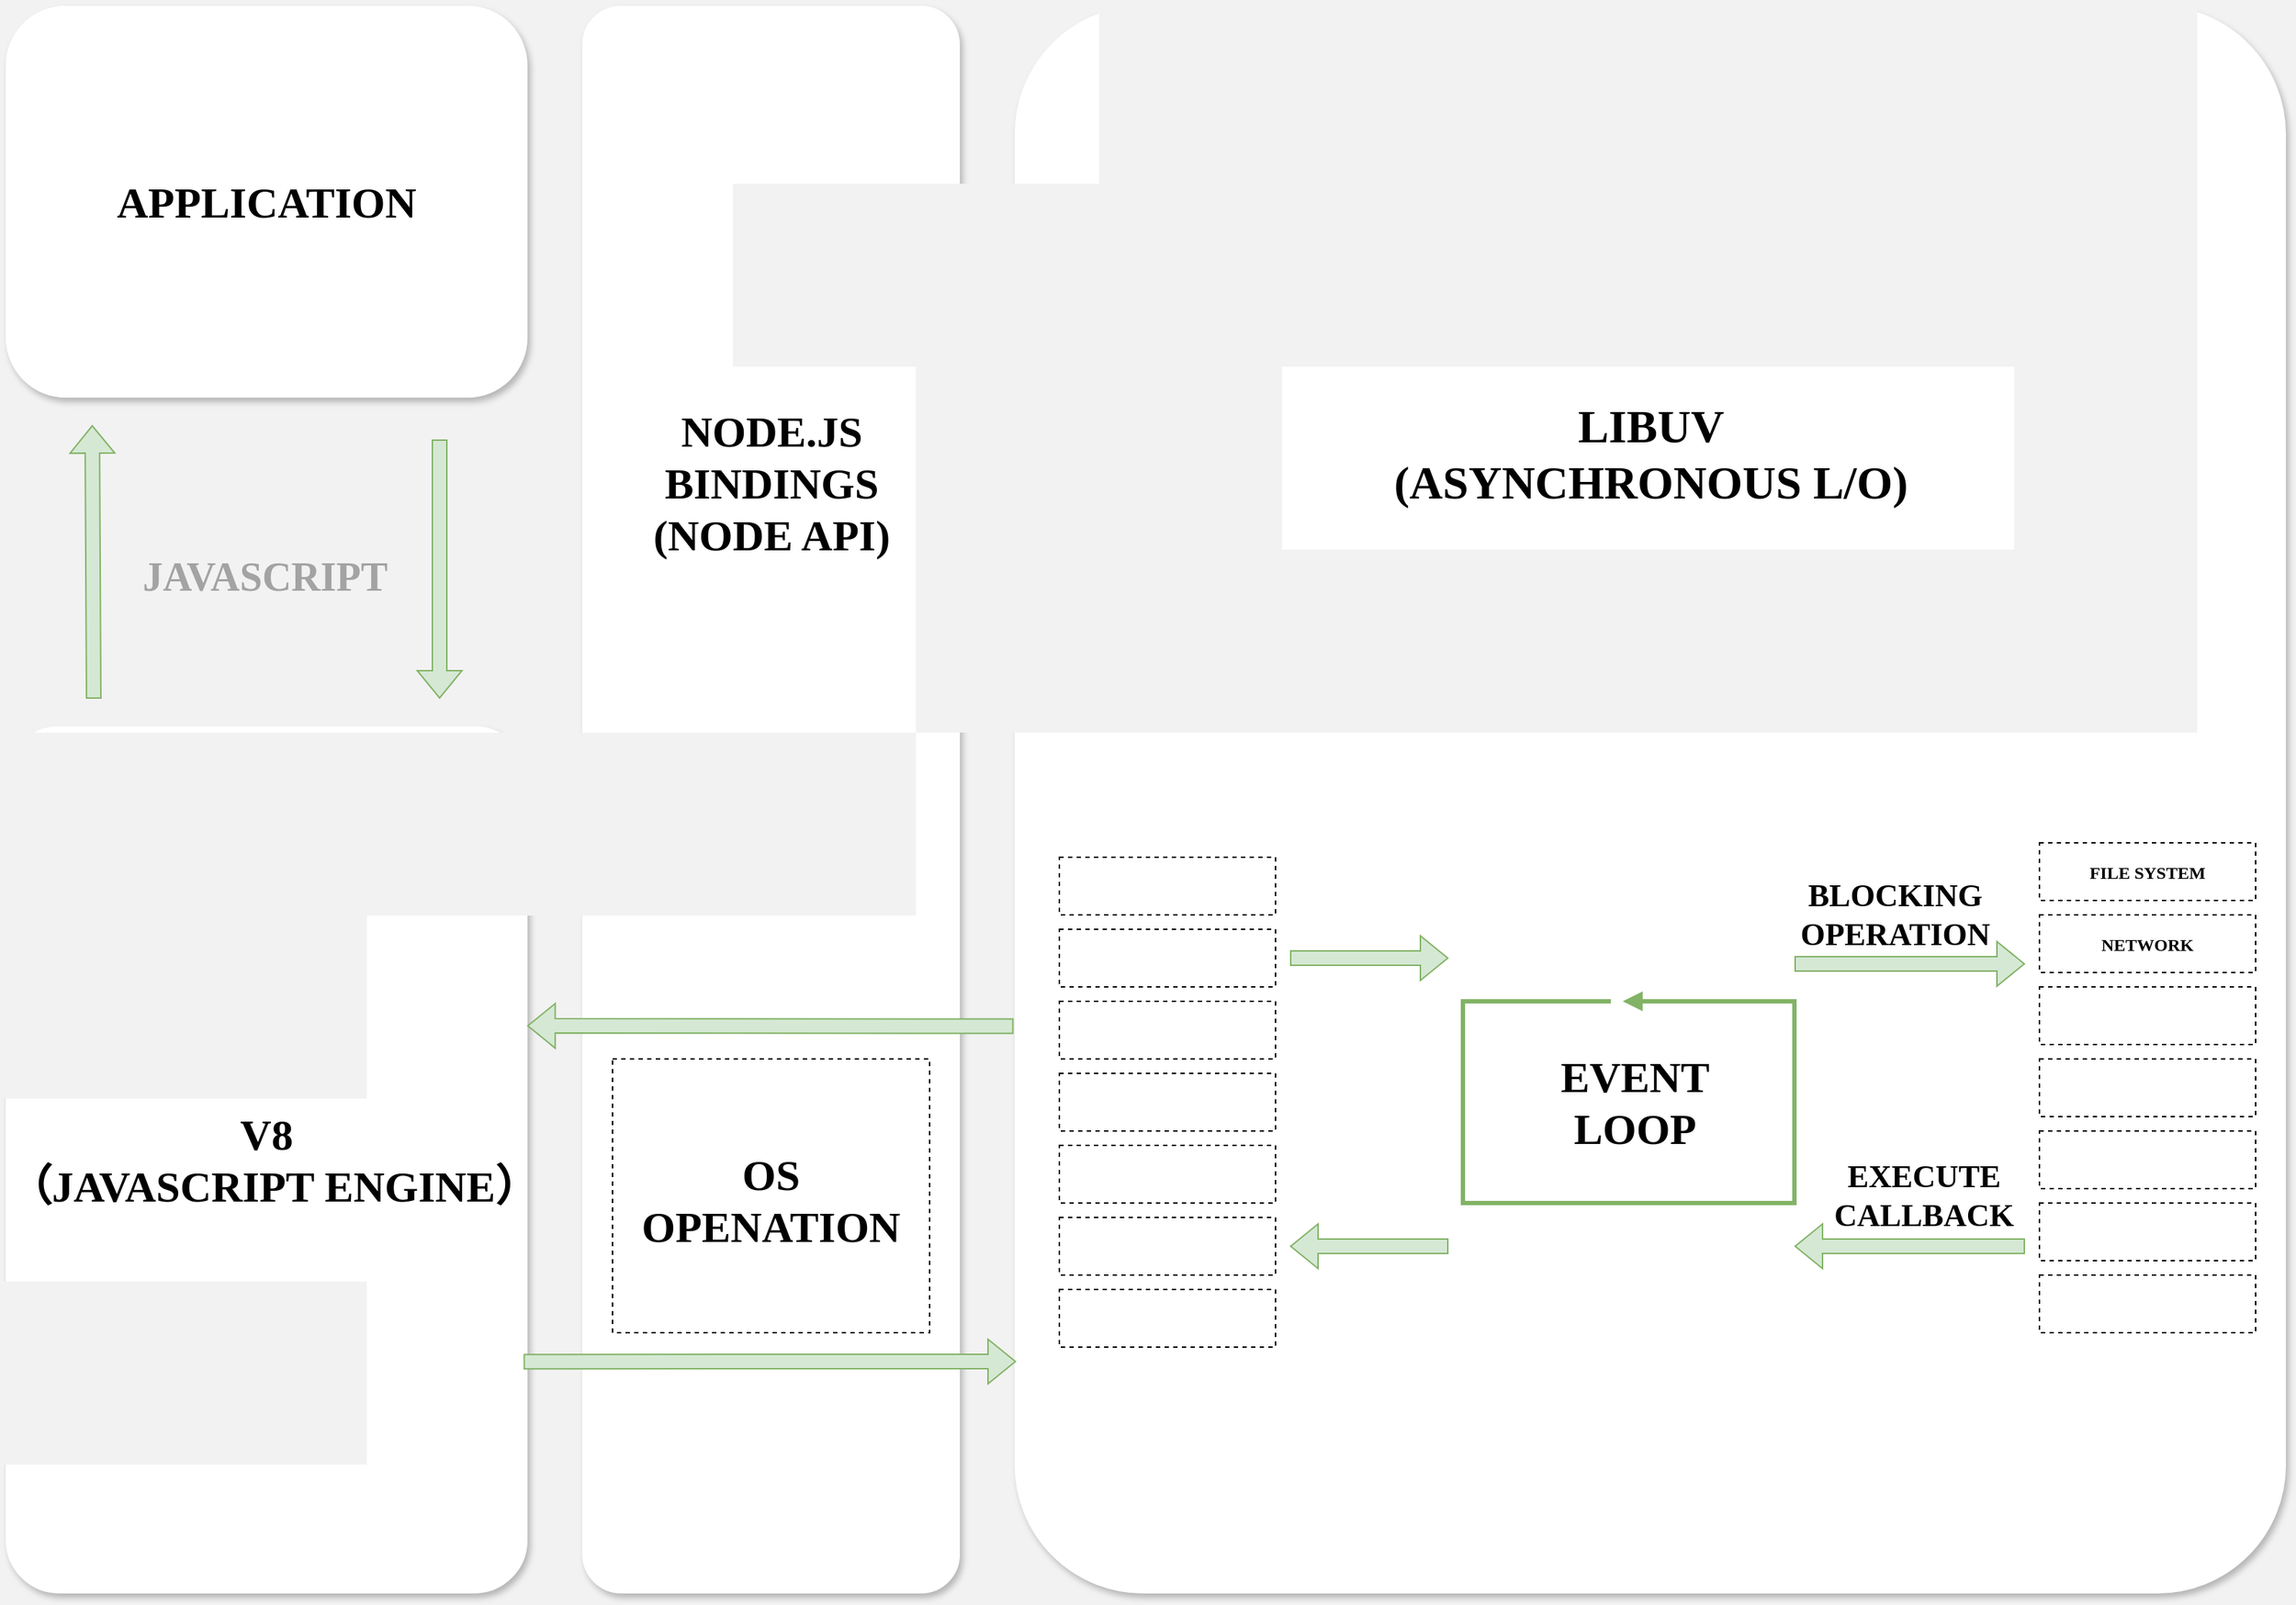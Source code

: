 <mxfile version="24.7.13">
  <diagram name="第 1 页" id="Js2gKHvIyTyq0PtMAdm4">
    <mxGraphModel dx="637" dy="332" grid="1" gridSize="10" guides="1" tooltips="1" connect="1" arrows="1" fold="1" page="1" pageScale="1" pageWidth="1654" pageHeight="1169" background="#F2F2F2" math="0" shadow="0">
      <root>
        <mxCell id="0" />
        <mxCell id="1" parent="0" />
        <mxCell id="wa8FjlfhGtUEHZc12TWI-9" value="" style="rounded=1;whiteSpace=wrap;html=1;shadow=1;strokeWidth=2;strokeColor=#FFFFFF;arcSize=10;movable=0;resizable=0;rotatable=0;deletable=0;editable=0;locked=1;connectable=0;" vertex="1" parent="1">
          <mxGeometry x="740" y="40" width="880" height="1100" as="geometry" />
        </mxCell>
        <mxCell id="wa8FjlfhGtUEHZc12TWI-1" value="&lt;font size=&quot;1&quot; face=&quot;Comic Sans MS&quot; style=&quot;&quot;&gt;&lt;b style=&quot;font-size: 30px;&quot;&gt;APPLICATION&lt;/b&gt;&lt;/font&gt;" style="rounded=1;whiteSpace=wrap;html=1;shadow=1;strokeWidth=2;strokeColor=#FFFFFF;" vertex="1" parent="1">
          <mxGeometry x="40" y="40" width="360" height="270" as="geometry" />
        </mxCell>
        <mxCell id="wa8FjlfhGtUEHZc12TWI-2" value="&lt;font face=&quot;Comic Sans MS&quot; style=&quot;font-size: 30px;&quot;&gt;&lt;b&gt;V8&lt;/b&gt;&lt;/font&gt;&lt;div style=&quot;font-size: 30px;&quot;&gt;&lt;font face=&quot;Comic Sans MS&quot; style=&quot;font-size: 30px;&quot;&gt;&lt;b&gt;（JAVASCRIPT ENGINE）&lt;/b&gt;&lt;/font&gt;&lt;/div&gt;" style="rounded=1;whiteSpace=wrap;html=1;shadow=1;strokeWidth=2;strokeColor=#FFFFFF;arcSize=10;" vertex="1" parent="1">
          <mxGeometry x="40" y="540" width="360" height="600" as="geometry" />
        </mxCell>
        <mxCell id="wa8FjlfhGtUEHZc12TWI-3" value="" style="rounded=1;whiteSpace=wrap;html=1;shadow=1;strokeWidth=2;strokeColor=#FFFFFF;arcSize=10;movable=0;resizable=0;rotatable=0;deletable=0;editable=0;locked=1;connectable=0;" vertex="1" parent="1">
          <mxGeometry x="440" y="40" width="260" height="1100" as="geometry" />
        </mxCell>
        <mxCell id="wa8FjlfhGtUEHZc12TWI-4" value="&lt;b&gt;&lt;font color=&quot;#a3a3a3&quot; face=&quot;Comic Sans MS&quot; style=&quot;font-size: 28px;&quot;&gt;JAVASCRIPT&lt;/font&gt;&lt;/b&gt;" style="text;html=1;align=center;verticalAlign=middle;whiteSpace=wrap;rounded=0;" vertex="1" parent="1">
          <mxGeometry x="189.33" y="420" width="60" height="30" as="geometry" />
        </mxCell>
        <mxCell id="wa8FjlfhGtUEHZc12TWI-5" value="" style="shape=flexArrow;endArrow=classic;html=1;rounded=0;fillColor=#d5e8d4;strokeColor=#82b366;" edge="1" parent="1">
          <mxGeometry width="50" height="50" relative="1" as="geometry">
            <mxPoint x="100" y="520" as="sourcePoint" />
            <mxPoint x="99" y="330" as="targetPoint" />
          </mxGeometry>
        </mxCell>
        <mxCell id="wa8FjlfhGtUEHZc12TWI-6" value="" style="shape=flexArrow;endArrow=classic;html=1;rounded=0;fillColor=#d5e8d4;strokeColor=#82b366;" edge="1" parent="1">
          <mxGeometry width="50" height="50" relative="1" as="geometry">
            <mxPoint x="340" y="340" as="sourcePoint" />
            <mxPoint x="340" y="520" as="targetPoint" />
          </mxGeometry>
        </mxCell>
        <mxCell id="wa8FjlfhGtUEHZc12TWI-7" value="" style="shape=flexArrow;endArrow=classic;html=1;rounded=0;fillColor=#d5e8d4;strokeColor=#82b366;entryX=0.002;entryY=0.709;entryDx=0;entryDy=0;entryPerimeter=0;" edge="1" parent="1">
          <mxGeometry width="50" height="50" relative="1" as="geometry">
            <mxPoint x="398.24" y="980.1" as="sourcePoint" />
            <mxPoint x="740" y="980.0" as="targetPoint" />
          </mxGeometry>
        </mxCell>
        <mxCell id="wa8FjlfhGtUEHZc12TWI-8" value="" style="shape=flexArrow;endArrow=classic;html=1;rounded=0;fillColor=#d5e8d4;strokeColor=#82b366;entryX=1.002;entryY=0.345;entryDx=0;entryDy=0;entryPerimeter=0;exitX=-0.002;exitY=0.643;exitDx=0;exitDy=0;exitPerimeter=0;" edge="1" parent="1" source="wa8FjlfhGtUEHZc12TWI-9" target="wa8FjlfhGtUEHZc12TWI-2">
          <mxGeometry width="50" height="50" relative="1" as="geometry">
            <mxPoint x="670" y="520" as="sourcePoint" />
            <mxPoint x="400" y="520" as="targetPoint" />
          </mxGeometry>
        </mxCell>
        <mxCell id="wa8FjlfhGtUEHZc12TWI-14" value="OS&#xa;OPENATION" style="fontStyle=1;align=center;verticalAlign=middle;childLayout=stackLayout;horizontal=1;horizontalStack=0;resizeParent=1;resizeParentMax=0;resizeLast=0;marginBottom=0;dashed=1;fontFamily=Comic Sans MS;fontSize=30;" vertex="1" parent="1">
          <mxGeometry x="460" y="770" width="220" height="190" as="geometry" />
        </mxCell>
        <mxCell id="wa8FjlfhGtUEHZc12TWI-27" value="&lt;font face=&quot;Comic Sans MS&quot; style=&quot;font-size: 30px;&quot;&gt;&lt;b&gt;NODE.JS&lt;/b&gt;&lt;/font&gt;&lt;div style=&quot;font-size: 30px;&quot;&gt;&lt;font face=&quot;Comic Sans MS&quot; style=&quot;font-size: 30px;&quot;&gt;&lt;b&gt;BINDINGS&lt;/b&gt;&lt;/font&gt;&lt;/div&gt;&lt;div style=&quot;font-size: 30px;&quot;&gt;&lt;font face=&quot;Comic Sans MS&quot; style=&quot;font-size: 30px;&quot;&gt;&lt;b&gt;(NODE API)&lt;/b&gt;&lt;/font&gt;&lt;/div&gt;" style="text;html=1;align=center;verticalAlign=middle;whiteSpace=wrap;rounded=0;" vertex="1" parent="1">
          <mxGeometry x="467.5" y="290" width="205" height="160" as="geometry" />
        </mxCell>
        <mxCell id="wa8FjlfhGtUEHZc12TWI-36" value="" style="group" vertex="1" connectable="0" parent="1">
          <mxGeometry x="770" y="630" width="150" height="340" as="geometry" />
        </mxCell>
        <mxCell id="wa8FjlfhGtUEHZc12TWI-33" value="" style="group" vertex="1" connectable="0" parent="wa8FjlfhGtUEHZc12TWI-36">
          <mxGeometry width="150" height="240" as="geometry" />
        </mxCell>
        <mxCell id="wa8FjlfhGtUEHZc12TWI-28" value="" style="fontStyle=1;align=center;verticalAlign=middle;childLayout=stackLayout;horizontal=1;horizontalStack=0;resizeParent=1;resizeParentMax=0;resizeLast=0;marginBottom=0;dashed=1;fontFamily=Comic Sans MS;fontSize=30;" vertex="1" parent="wa8FjlfhGtUEHZc12TWI-33">
          <mxGeometry y="200" width="150" height="40" as="geometry" />
        </mxCell>
        <mxCell id="wa8FjlfhGtUEHZc12TWI-29" value="" style="fontStyle=1;align=center;verticalAlign=middle;childLayout=stackLayout;horizontal=1;horizontalStack=0;resizeParent=1;resizeParentMax=0;resizeLast=0;marginBottom=0;dashed=1;fontFamily=Comic Sans MS;fontSize=30;" vertex="1" parent="wa8FjlfhGtUEHZc12TWI-33">
          <mxGeometry y="150" width="150" height="40" as="geometry" />
        </mxCell>
        <mxCell id="wa8FjlfhGtUEHZc12TWI-30" value="" style="fontStyle=1;align=center;verticalAlign=middle;childLayout=stackLayout;horizontal=1;horizontalStack=0;resizeParent=1;resizeParentMax=0;resizeLast=0;marginBottom=0;dashed=1;fontFamily=Comic Sans MS;fontSize=30;" vertex="1" parent="wa8FjlfhGtUEHZc12TWI-33">
          <mxGeometry y="100" width="150" height="40" as="geometry" />
        </mxCell>
        <mxCell id="wa8FjlfhGtUEHZc12TWI-31" value="" style="fontStyle=1;align=center;verticalAlign=middle;childLayout=stackLayout;horizontal=1;horizontalStack=0;resizeParent=1;resizeParentMax=0;resizeLast=0;marginBottom=0;dashed=1;fontFamily=Comic Sans MS;fontSize=30;" vertex="1" parent="wa8FjlfhGtUEHZc12TWI-33">
          <mxGeometry width="150" height="40" as="geometry" />
        </mxCell>
        <mxCell id="wa8FjlfhGtUEHZc12TWI-32" value="" style="fontStyle=1;align=center;verticalAlign=middle;childLayout=stackLayout;horizontal=1;horizontalStack=0;resizeParent=1;resizeParentMax=0;resizeLast=0;marginBottom=0;dashed=1;fontFamily=Comic Sans MS;fontSize=30;" vertex="1" parent="wa8FjlfhGtUEHZc12TWI-33">
          <mxGeometry y="50" width="150" height="40" as="geometry" />
        </mxCell>
        <mxCell id="wa8FjlfhGtUEHZc12TWI-34" value="" style="fontStyle=1;align=center;verticalAlign=middle;childLayout=stackLayout;horizontal=1;horizontalStack=0;resizeParent=1;resizeParentMax=0;resizeLast=0;marginBottom=0;dashed=1;fontFamily=Comic Sans MS;fontSize=30;" vertex="1" parent="wa8FjlfhGtUEHZc12TWI-36">
          <mxGeometry y="250" width="150" height="40" as="geometry" />
        </mxCell>
        <mxCell id="wa8FjlfhGtUEHZc12TWI-35" value="" style="fontStyle=1;align=center;verticalAlign=middle;childLayout=stackLayout;horizontal=1;horizontalStack=0;resizeParent=1;resizeParentMax=0;resizeLast=0;marginBottom=0;dashed=1;fontFamily=Comic Sans MS;fontSize=30;" vertex="1" parent="wa8FjlfhGtUEHZc12TWI-36">
          <mxGeometry y="300" width="150" height="40" as="geometry" />
        </mxCell>
        <mxCell id="wa8FjlfhGtUEHZc12TWI-37" value="" style="group" vertex="1" connectable="0" parent="1">
          <mxGeometry x="1450" y="620" width="150" height="340" as="geometry" />
        </mxCell>
        <mxCell id="wa8FjlfhGtUEHZc12TWI-38" value="" style="group" vertex="1" connectable="0" parent="wa8FjlfhGtUEHZc12TWI-37">
          <mxGeometry width="150" height="240" as="geometry" />
        </mxCell>
        <mxCell id="wa8FjlfhGtUEHZc12TWI-39" value="" style="fontStyle=1;align=center;verticalAlign=middle;childLayout=stackLayout;horizontal=1;horizontalStack=0;resizeParent=1;resizeParentMax=0;resizeLast=0;marginBottom=0;dashed=1;fontFamily=Comic Sans MS;fontSize=30;" vertex="1" parent="wa8FjlfhGtUEHZc12TWI-38">
          <mxGeometry y="200" width="150" height="40" as="geometry" />
        </mxCell>
        <mxCell id="wa8FjlfhGtUEHZc12TWI-40" value="" style="fontStyle=1;align=center;verticalAlign=middle;childLayout=stackLayout;horizontal=1;horizontalStack=0;resizeParent=1;resizeParentMax=0;resizeLast=0;marginBottom=0;dashed=1;fontFamily=Comic Sans MS;fontSize=30;" vertex="1" parent="wa8FjlfhGtUEHZc12TWI-38">
          <mxGeometry y="150" width="150" height="40" as="geometry" />
        </mxCell>
        <mxCell id="wa8FjlfhGtUEHZc12TWI-41" value="" style="fontStyle=1;align=center;verticalAlign=middle;childLayout=stackLayout;horizontal=1;horizontalStack=0;resizeParent=1;resizeParentMax=0;resizeLast=0;marginBottom=0;dashed=1;fontFamily=Comic Sans MS;fontSize=30;" vertex="1" parent="wa8FjlfhGtUEHZc12TWI-38">
          <mxGeometry y="100" width="150" height="40" as="geometry" />
        </mxCell>
        <mxCell id="wa8FjlfhGtUEHZc12TWI-42" value="FILE SYSTEM" style="fontStyle=1;align=center;verticalAlign=middle;childLayout=stackLayout;horizontal=1;horizontalStack=0;resizeParent=1;resizeParentMax=0;resizeLast=0;marginBottom=0;dashed=1;fontFamily=Comic Sans MS;fontSize=12;" vertex="1" parent="wa8FjlfhGtUEHZc12TWI-38">
          <mxGeometry width="150" height="40" as="geometry" />
        </mxCell>
        <mxCell id="wa8FjlfhGtUEHZc12TWI-43" value="NETWORK" style="fontStyle=1;align=center;verticalAlign=middle;childLayout=stackLayout;horizontal=1;horizontalStack=0;resizeParent=1;resizeParentMax=0;resizeLast=0;marginBottom=0;dashed=1;fontFamily=Comic Sans MS;fontSize=12;" vertex="1" parent="wa8FjlfhGtUEHZc12TWI-38">
          <mxGeometry y="50" width="150" height="40" as="geometry" />
        </mxCell>
        <mxCell id="wa8FjlfhGtUEHZc12TWI-44" value="" style="fontStyle=1;align=center;verticalAlign=middle;childLayout=stackLayout;horizontal=1;horizontalStack=0;resizeParent=1;resizeParentMax=0;resizeLast=0;marginBottom=0;dashed=1;fontFamily=Comic Sans MS;fontSize=30;" vertex="1" parent="wa8FjlfhGtUEHZc12TWI-37">
          <mxGeometry y="250" width="150" height="40" as="geometry" />
        </mxCell>
        <mxCell id="wa8FjlfhGtUEHZc12TWI-45" value="" style="fontStyle=1;align=center;verticalAlign=middle;childLayout=stackLayout;horizontal=1;horizontalStack=0;resizeParent=1;resizeParentMax=0;resizeLast=0;marginBottom=0;dashed=1;fontFamily=Comic Sans MS;fontSize=30;" vertex="1" parent="wa8FjlfhGtUEHZc12TWI-37">
          <mxGeometry y="300" width="150" height="40" as="geometry" />
        </mxCell>
        <mxCell id="wa8FjlfhGtUEHZc12TWI-47" value="" style="shape=flexArrow;endArrow=classic;html=1;rounded=0;fillColor=#d5e8d4;strokeColor=#82b366;exitX=-0.002;exitY=0.643;exitDx=0;exitDy=0;exitPerimeter=0;" edge="1" parent="1">
          <mxGeometry width="50" height="50" relative="1" as="geometry">
            <mxPoint x="930" y="700" as="sourcePoint" />
            <mxPoint x="1040" y="700" as="targetPoint" />
          </mxGeometry>
        </mxCell>
        <mxCell id="wa8FjlfhGtUEHZc12TWI-48" value="" style="shape=flexArrow;endArrow=classic;html=1;rounded=0;fillColor=#d5e8d4;strokeColor=#82b366;exitX=-0.002;exitY=0.643;exitDx=0;exitDy=0;exitPerimeter=0;" edge="1" parent="1">
          <mxGeometry width="50" height="50" relative="1" as="geometry">
            <mxPoint x="1040" y="900" as="sourcePoint" />
            <mxPoint x="930" y="900" as="targetPoint" />
          </mxGeometry>
        </mxCell>
        <mxCell id="wa8FjlfhGtUEHZc12TWI-49" value="&lt;font face=&quot;Comic Sans MS&quot; style=&quot;font-size: 32px;&quot;&gt;&lt;b&gt;LIBUV&lt;/b&gt;&lt;/font&gt;&lt;div style=&quot;font-size: 32px;&quot;&gt;&lt;font face=&quot;Comic Sans MS&quot; style=&quot;font-size: 32px;&quot;&gt;&lt;b style=&quot;&quot;&gt;(ASYNCHRONOUS L/O)&lt;/b&gt;&lt;/font&gt;&lt;/div&gt;" style="text;html=1;align=center;verticalAlign=middle;whiteSpace=wrap;rounded=0;" vertex="1" parent="1">
          <mxGeometry x="897.5" y="150" width="565" height="400" as="geometry" />
        </mxCell>
        <mxCell id="wa8FjlfhGtUEHZc12TWI-68" value="" style="group" vertex="1" connectable="0" parent="1">
          <mxGeometry x="1050" y="730" width="230" height="140" as="geometry" />
        </mxCell>
        <mxCell id="wa8FjlfhGtUEHZc12TWI-66" value="" style="html=1;align=left;spacingLeft=2;endArrow=block;rounded=0;edgeStyle=orthogonalEdgeStyle;curved=0;rounded=0;strokeWidth=3;fillColor=#d5e8d4;strokeColor=#82b366;" edge="1" parent="wa8FjlfhGtUEHZc12TWI-68">
          <mxGeometry relative="1" as="geometry">
            <mxPoint x="102.679" as="sourcePoint" />
            <Array as="points">
              <mxPoint />
              <mxPoint y="140" />
              <mxPoint x="230" y="140" />
              <mxPoint x="230" />
            </Array>
            <mxPoint x="110.893" as="targetPoint" />
            <mxPoint as="offset" />
          </mxGeometry>
        </mxCell>
        <mxCell id="wa8FjlfhGtUEHZc12TWI-67" value="&lt;font face=&quot;Comic Sans MS&quot; style=&quot;font-size: 30px;&quot;&gt;EVENT&lt;/font&gt;&lt;div style=&quot;font-size: 30px;&quot;&gt;&lt;font face=&quot;Comic Sans MS&quot; style=&quot;font-size: 30px;&quot;&gt;LOOP&lt;/font&gt;&lt;/div&gt;" style="text;align=center;fontStyle=1;verticalAlign=middle;spacingLeft=3;spacingRight=3;strokeColor=none;rotatable=0;points=[[0,0.5],[1,0.5]];portConstraint=eastwest;html=1;" vertex="1" parent="wa8FjlfhGtUEHZc12TWI-68">
          <mxGeometry x="86.25" y="58.625" width="65.714" height="22.75" as="geometry" />
        </mxCell>
        <mxCell id="wa8FjlfhGtUEHZc12TWI-69" value="" style="shape=flexArrow;endArrow=classic;html=1;rounded=0;fillColor=#d5e8d4;strokeColor=#82b366;exitX=-0.002;exitY=0.643;exitDx=0;exitDy=0;exitPerimeter=0;" edge="1" parent="1">
          <mxGeometry width="50" height="50" relative="1" as="geometry">
            <mxPoint x="1280" y="704" as="sourcePoint" />
            <mxPoint x="1440" y="704" as="targetPoint" />
          </mxGeometry>
        </mxCell>
        <mxCell id="wa8FjlfhGtUEHZc12TWI-71" value="" style="shape=flexArrow;endArrow=classic;html=1;rounded=0;fillColor=#d5e8d4;strokeColor=#82b366;exitX=-0.002;exitY=0.643;exitDx=0;exitDy=0;exitPerimeter=0;" edge="1" parent="1">
          <mxGeometry width="50" height="50" relative="1" as="geometry">
            <mxPoint x="1440" y="900" as="sourcePoint" />
            <mxPoint x="1280" y="900" as="targetPoint" />
          </mxGeometry>
        </mxCell>
        <mxCell id="wa8FjlfhGtUEHZc12TWI-72" value="&lt;font style=&quot;font-size: 22px;&quot; face=&quot;Comic Sans MS&quot;&gt;&lt;b style=&quot;&quot;&gt;BLOCKING&lt;/b&gt;&lt;/font&gt;&lt;div style=&quot;font-size: 22px;&quot;&gt;&lt;font face=&quot;Comic Sans MS&quot; style=&quot;font-size: 22px;&quot;&gt;&lt;b style=&quot;&quot;&gt;OPERATION&lt;/b&gt;&lt;/font&gt;&lt;/div&gt;" style="text;html=1;align=center;verticalAlign=middle;whiteSpace=wrap;rounded=0;" vertex="1" parent="1">
          <mxGeometry x="1290" y="640" width="120" height="60" as="geometry" />
        </mxCell>
        <mxCell id="wa8FjlfhGtUEHZc12TWI-74" value="&lt;span style=&quot;font-size: 22px;&quot;&gt;&lt;font face=&quot;Comic Sans MS&quot; style=&quot;font-size: 22px;&quot;&gt;&lt;b&gt;EXECUTE&lt;/b&gt;&lt;/font&gt;&lt;/span&gt;&lt;div style=&quot;font-size: 22px;&quot;&gt;&lt;font face=&quot;Comic Sans MS&quot; style=&quot;font-size: 22px;&quot;&gt;&lt;b style=&quot;&quot;&gt;CALLBACK&lt;/b&gt;&lt;/font&gt;&lt;/div&gt;" style="text;html=1;align=center;verticalAlign=middle;whiteSpace=wrap;rounded=0;" vertex="1" parent="1">
          <mxGeometry x="1340" y="850" width="60" height="30" as="geometry" />
        </mxCell>
      </root>
    </mxGraphModel>
  </diagram>
</mxfile>
